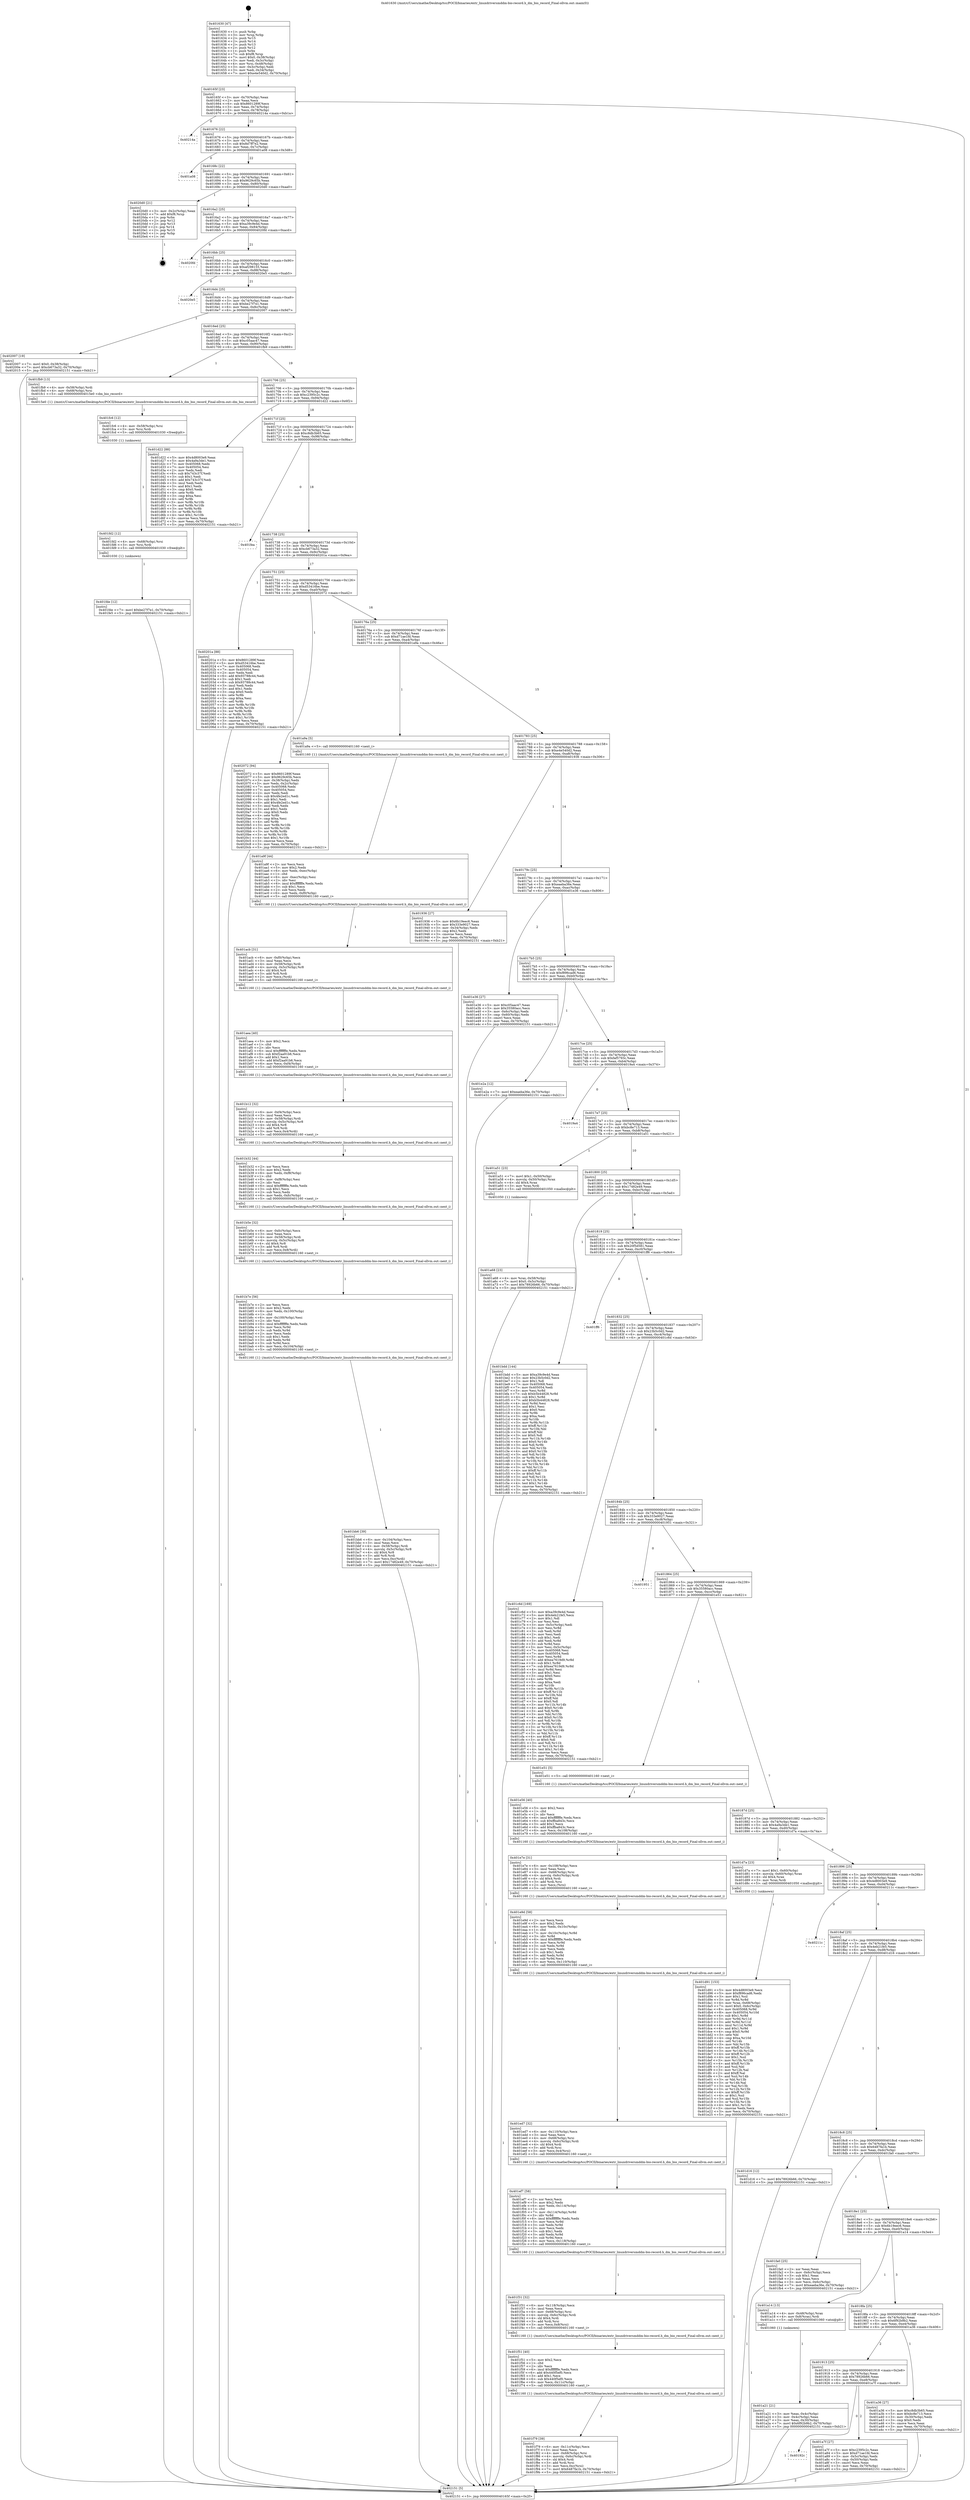 digraph "0x401630" {
  label = "0x401630 (/mnt/c/Users/mathe/Desktop/tcc/POCII/binaries/extr_linuxdriversmddm-bio-record.h_dm_bio_record_Final-ollvm.out::main(0))"
  labelloc = "t"
  node[shape=record]

  Entry [label="",width=0.3,height=0.3,shape=circle,fillcolor=black,style=filled]
  "0x40165f" [label="{
     0x40165f [23]\l
     | [instrs]\l
     &nbsp;&nbsp;0x40165f \<+3\>: mov -0x70(%rbp),%eax\l
     &nbsp;&nbsp;0x401662 \<+2\>: mov %eax,%ecx\l
     &nbsp;&nbsp;0x401664 \<+6\>: sub $0x8601289f,%ecx\l
     &nbsp;&nbsp;0x40166a \<+3\>: mov %eax,-0x74(%rbp)\l
     &nbsp;&nbsp;0x40166d \<+3\>: mov %ecx,-0x78(%rbp)\l
     &nbsp;&nbsp;0x401670 \<+6\>: je 000000000040214a \<main+0xb1a\>\l
  }"]
  "0x40214a" [label="{
     0x40214a\l
  }", style=dashed]
  "0x401676" [label="{
     0x401676 [22]\l
     | [instrs]\l
     &nbsp;&nbsp;0x401676 \<+5\>: jmp 000000000040167b \<main+0x4b\>\l
     &nbsp;&nbsp;0x40167b \<+3\>: mov -0x74(%rbp),%eax\l
     &nbsp;&nbsp;0x40167e \<+5\>: sub $0x8d7ff7e2,%eax\l
     &nbsp;&nbsp;0x401683 \<+3\>: mov %eax,-0x7c(%rbp)\l
     &nbsp;&nbsp;0x401686 \<+6\>: je 0000000000401a08 \<main+0x3d8\>\l
  }"]
  Exit [label="",width=0.3,height=0.3,shape=circle,fillcolor=black,style=filled,peripheries=2]
  "0x401a08" [label="{
     0x401a08\l
  }", style=dashed]
  "0x40168c" [label="{
     0x40168c [22]\l
     | [instrs]\l
     &nbsp;&nbsp;0x40168c \<+5\>: jmp 0000000000401691 \<main+0x61\>\l
     &nbsp;&nbsp;0x401691 \<+3\>: mov -0x74(%rbp),%eax\l
     &nbsp;&nbsp;0x401694 \<+5\>: sub $0x9629c65b,%eax\l
     &nbsp;&nbsp;0x401699 \<+3\>: mov %eax,-0x80(%rbp)\l
     &nbsp;&nbsp;0x40169c \<+6\>: je 00000000004020d0 \<main+0xaa0\>\l
  }"]
  "0x401fde" [label="{
     0x401fde [12]\l
     | [instrs]\l
     &nbsp;&nbsp;0x401fde \<+7\>: movl $0xbe27f7e1,-0x70(%rbp)\l
     &nbsp;&nbsp;0x401fe5 \<+5\>: jmp 0000000000402151 \<main+0xb21\>\l
  }"]
  "0x4020d0" [label="{
     0x4020d0 [21]\l
     | [instrs]\l
     &nbsp;&nbsp;0x4020d0 \<+3\>: mov -0x2c(%rbp),%eax\l
     &nbsp;&nbsp;0x4020d3 \<+7\>: add $0xf8,%rsp\l
     &nbsp;&nbsp;0x4020da \<+1\>: pop %rbx\l
     &nbsp;&nbsp;0x4020db \<+2\>: pop %r12\l
     &nbsp;&nbsp;0x4020dd \<+2\>: pop %r13\l
     &nbsp;&nbsp;0x4020df \<+2\>: pop %r14\l
     &nbsp;&nbsp;0x4020e1 \<+2\>: pop %r15\l
     &nbsp;&nbsp;0x4020e3 \<+1\>: pop %rbp\l
     &nbsp;&nbsp;0x4020e4 \<+1\>: ret\l
  }"]
  "0x4016a2" [label="{
     0x4016a2 [25]\l
     | [instrs]\l
     &nbsp;&nbsp;0x4016a2 \<+5\>: jmp 00000000004016a7 \<main+0x77\>\l
     &nbsp;&nbsp;0x4016a7 \<+3\>: mov -0x74(%rbp),%eax\l
     &nbsp;&nbsp;0x4016aa \<+5\>: sub $0xa39c9e4d,%eax\l
     &nbsp;&nbsp;0x4016af \<+6\>: mov %eax,-0x84(%rbp)\l
     &nbsp;&nbsp;0x4016b5 \<+6\>: je 00000000004020fd \<main+0xacd\>\l
  }"]
  "0x401fd2" [label="{
     0x401fd2 [12]\l
     | [instrs]\l
     &nbsp;&nbsp;0x401fd2 \<+4\>: mov -0x68(%rbp),%rsi\l
     &nbsp;&nbsp;0x401fd6 \<+3\>: mov %rsi,%rdi\l
     &nbsp;&nbsp;0x401fd9 \<+5\>: call 0000000000401030 \<free@plt\>\l
     | [calls]\l
     &nbsp;&nbsp;0x401030 \{1\} (unknown)\l
  }"]
  "0x4020fd" [label="{
     0x4020fd\l
  }", style=dashed]
  "0x4016bb" [label="{
     0x4016bb [25]\l
     | [instrs]\l
     &nbsp;&nbsp;0x4016bb \<+5\>: jmp 00000000004016c0 \<main+0x90\>\l
     &nbsp;&nbsp;0x4016c0 \<+3\>: mov -0x74(%rbp),%eax\l
     &nbsp;&nbsp;0x4016c3 \<+5\>: sub $0xaf298155,%eax\l
     &nbsp;&nbsp;0x4016c8 \<+6\>: mov %eax,-0x88(%rbp)\l
     &nbsp;&nbsp;0x4016ce \<+6\>: je 00000000004020e5 \<main+0xab5\>\l
  }"]
  "0x401fc6" [label="{
     0x401fc6 [12]\l
     | [instrs]\l
     &nbsp;&nbsp;0x401fc6 \<+4\>: mov -0x58(%rbp),%rsi\l
     &nbsp;&nbsp;0x401fca \<+3\>: mov %rsi,%rdi\l
     &nbsp;&nbsp;0x401fcd \<+5\>: call 0000000000401030 \<free@plt\>\l
     | [calls]\l
     &nbsp;&nbsp;0x401030 \{1\} (unknown)\l
  }"]
  "0x4020e5" [label="{
     0x4020e5\l
  }", style=dashed]
  "0x4016d4" [label="{
     0x4016d4 [25]\l
     | [instrs]\l
     &nbsp;&nbsp;0x4016d4 \<+5\>: jmp 00000000004016d9 \<main+0xa9\>\l
     &nbsp;&nbsp;0x4016d9 \<+3\>: mov -0x74(%rbp),%eax\l
     &nbsp;&nbsp;0x4016dc \<+5\>: sub $0xbe27f7e1,%eax\l
     &nbsp;&nbsp;0x4016e1 \<+6\>: mov %eax,-0x8c(%rbp)\l
     &nbsp;&nbsp;0x4016e7 \<+6\>: je 0000000000402007 \<main+0x9d7\>\l
  }"]
  "0x401f79" [label="{
     0x401f79 [39]\l
     | [instrs]\l
     &nbsp;&nbsp;0x401f79 \<+6\>: mov -0x11c(%rbp),%ecx\l
     &nbsp;&nbsp;0x401f7f \<+3\>: imul %eax,%ecx\l
     &nbsp;&nbsp;0x401f82 \<+4\>: mov -0x68(%rbp),%rsi\l
     &nbsp;&nbsp;0x401f86 \<+4\>: movslq -0x6c(%rbp),%rdi\l
     &nbsp;&nbsp;0x401f8a \<+4\>: shl $0x4,%rdi\l
     &nbsp;&nbsp;0x401f8e \<+3\>: add %rdi,%rsi\l
     &nbsp;&nbsp;0x401f91 \<+3\>: mov %ecx,0xc(%rsi)\l
     &nbsp;&nbsp;0x401f94 \<+7\>: movl $0x6487fa1b,-0x70(%rbp)\l
     &nbsp;&nbsp;0x401f9b \<+5\>: jmp 0000000000402151 \<main+0xb21\>\l
  }"]
  "0x402007" [label="{
     0x402007 [19]\l
     | [instrs]\l
     &nbsp;&nbsp;0x402007 \<+7\>: movl $0x0,-0x38(%rbp)\l
     &nbsp;&nbsp;0x40200e \<+7\>: movl $0xcb673a32,-0x70(%rbp)\l
     &nbsp;&nbsp;0x402015 \<+5\>: jmp 0000000000402151 \<main+0xb21\>\l
  }"]
  "0x4016ed" [label="{
     0x4016ed [25]\l
     | [instrs]\l
     &nbsp;&nbsp;0x4016ed \<+5\>: jmp 00000000004016f2 \<main+0xc2\>\l
     &nbsp;&nbsp;0x4016f2 \<+3\>: mov -0x74(%rbp),%eax\l
     &nbsp;&nbsp;0x4016f5 \<+5\>: sub $0xc05aac47,%eax\l
     &nbsp;&nbsp;0x4016fa \<+6\>: mov %eax,-0x90(%rbp)\l
     &nbsp;&nbsp;0x401700 \<+6\>: je 0000000000401fb9 \<main+0x989\>\l
  }"]
  "0x401f51" [label="{
     0x401f51 [40]\l
     | [instrs]\l
     &nbsp;&nbsp;0x401f51 \<+5\>: mov $0x2,%ecx\l
     &nbsp;&nbsp;0x401f56 \<+1\>: cltd\l
     &nbsp;&nbsp;0x401f57 \<+2\>: idiv %ecx\l
     &nbsp;&nbsp;0x401f59 \<+6\>: imul $0xfffffffe,%edx,%ecx\l
     &nbsp;&nbsp;0x401f5f \<+6\>: add $0x440f5ef0,%ecx\l
     &nbsp;&nbsp;0x401f65 \<+3\>: add $0x1,%ecx\l
     &nbsp;&nbsp;0x401f68 \<+6\>: sub $0x440f5ef0,%ecx\l
     &nbsp;&nbsp;0x401f6e \<+6\>: mov %ecx,-0x11c(%rbp)\l
     &nbsp;&nbsp;0x401f74 \<+5\>: call 0000000000401160 \<next_i\>\l
     | [calls]\l
     &nbsp;&nbsp;0x401160 \{1\} (/mnt/c/Users/mathe/Desktop/tcc/POCII/binaries/extr_linuxdriversmddm-bio-record.h_dm_bio_record_Final-ollvm.out::next_i)\l
  }"]
  "0x401fb9" [label="{
     0x401fb9 [13]\l
     | [instrs]\l
     &nbsp;&nbsp;0x401fb9 \<+4\>: mov -0x58(%rbp),%rdi\l
     &nbsp;&nbsp;0x401fbd \<+4\>: mov -0x68(%rbp),%rsi\l
     &nbsp;&nbsp;0x401fc1 \<+5\>: call 00000000004015e0 \<dm_bio_record\>\l
     | [calls]\l
     &nbsp;&nbsp;0x4015e0 \{1\} (/mnt/c/Users/mathe/Desktop/tcc/POCII/binaries/extr_linuxdriversmddm-bio-record.h_dm_bio_record_Final-ollvm.out::dm_bio_record)\l
  }"]
  "0x401706" [label="{
     0x401706 [25]\l
     | [instrs]\l
     &nbsp;&nbsp;0x401706 \<+5\>: jmp 000000000040170b \<main+0xdb\>\l
     &nbsp;&nbsp;0x40170b \<+3\>: mov -0x74(%rbp),%eax\l
     &nbsp;&nbsp;0x40170e \<+5\>: sub $0xc2395c2c,%eax\l
     &nbsp;&nbsp;0x401713 \<+6\>: mov %eax,-0x94(%rbp)\l
     &nbsp;&nbsp;0x401719 \<+6\>: je 0000000000401d22 \<main+0x6f2\>\l
  }"]
  "0x401f31" [label="{
     0x401f31 [32]\l
     | [instrs]\l
     &nbsp;&nbsp;0x401f31 \<+6\>: mov -0x118(%rbp),%ecx\l
     &nbsp;&nbsp;0x401f37 \<+3\>: imul %eax,%ecx\l
     &nbsp;&nbsp;0x401f3a \<+4\>: mov -0x68(%rbp),%rsi\l
     &nbsp;&nbsp;0x401f3e \<+4\>: movslq -0x6c(%rbp),%rdi\l
     &nbsp;&nbsp;0x401f42 \<+4\>: shl $0x4,%rdi\l
     &nbsp;&nbsp;0x401f46 \<+3\>: add %rdi,%rsi\l
     &nbsp;&nbsp;0x401f49 \<+3\>: mov %ecx,0x8(%rsi)\l
     &nbsp;&nbsp;0x401f4c \<+5\>: call 0000000000401160 \<next_i\>\l
     | [calls]\l
     &nbsp;&nbsp;0x401160 \{1\} (/mnt/c/Users/mathe/Desktop/tcc/POCII/binaries/extr_linuxdriversmddm-bio-record.h_dm_bio_record_Final-ollvm.out::next_i)\l
  }"]
  "0x401d22" [label="{
     0x401d22 [88]\l
     | [instrs]\l
     &nbsp;&nbsp;0x401d22 \<+5\>: mov $0x4d8003e9,%eax\l
     &nbsp;&nbsp;0x401d27 \<+5\>: mov $0x4a9a3de1,%ecx\l
     &nbsp;&nbsp;0x401d2c \<+7\>: mov 0x405068,%edx\l
     &nbsp;&nbsp;0x401d33 \<+7\>: mov 0x405054,%esi\l
     &nbsp;&nbsp;0x401d3a \<+2\>: mov %edx,%edi\l
     &nbsp;&nbsp;0x401d3c \<+6\>: sub $0x743c37f,%edi\l
     &nbsp;&nbsp;0x401d42 \<+3\>: sub $0x1,%edi\l
     &nbsp;&nbsp;0x401d45 \<+6\>: add $0x743c37f,%edi\l
     &nbsp;&nbsp;0x401d4b \<+3\>: imul %edi,%edx\l
     &nbsp;&nbsp;0x401d4e \<+3\>: and $0x1,%edx\l
     &nbsp;&nbsp;0x401d51 \<+3\>: cmp $0x0,%edx\l
     &nbsp;&nbsp;0x401d54 \<+4\>: sete %r8b\l
     &nbsp;&nbsp;0x401d58 \<+3\>: cmp $0xa,%esi\l
     &nbsp;&nbsp;0x401d5b \<+4\>: setl %r9b\l
     &nbsp;&nbsp;0x401d5f \<+3\>: mov %r8b,%r10b\l
     &nbsp;&nbsp;0x401d62 \<+3\>: and %r9b,%r10b\l
     &nbsp;&nbsp;0x401d65 \<+3\>: xor %r9b,%r8b\l
     &nbsp;&nbsp;0x401d68 \<+3\>: or %r8b,%r10b\l
     &nbsp;&nbsp;0x401d6b \<+4\>: test $0x1,%r10b\l
     &nbsp;&nbsp;0x401d6f \<+3\>: cmovne %ecx,%eax\l
     &nbsp;&nbsp;0x401d72 \<+3\>: mov %eax,-0x70(%rbp)\l
     &nbsp;&nbsp;0x401d75 \<+5\>: jmp 0000000000402151 \<main+0xb21\>\l
  }"]
  "0x40171f" [label="{
     0x40171f [25]\l
     | [instrs]\l
     &nbsp;&nbsp;0x40171f \<+5\>: jmp 0000000000401724 \<main+0xf4\>\l
     &nbsp;&nbsp;0x401724 \<+3\>: mov -0x74(%rbp),%eax\l
     &nbsp;&nbsp;0x401727 \<+5\>: sub $0xc8db3b65,%eax\l
     &nbsp;&nbsp;0x40172c \<+6\>: mov %eax,-0x98(%rbp)\l
     &nbsp;&nbsp;0x401732 \<+6\>: je 0000000000401fea \<main+0x9ba\>\l
  }"]
  "0x401ef7" [label="{
     0x401ef7 [58]\l
     | [instrs]\l
     &nbsp;&nbsp;0x401ef7 \<+2\>: xor %ecx,%ecx\l
     &nbsp;&nbsp;0x401ef9 \<+5\>: mov $0x2,%edx\l
     &nbsp;&nbsp;0x401efe \<+6\>: mov %edx,-0x114(%rbp)\l
     &nbsp;&nbsp;0x401f04 \<+1\>: cltd\l
     &nbsp;&nbsp;0x401f05 \<+7\>: mov -0x114(%rbp),%r8d\l
     &nbsp;&nbsp;0x401f0c \<+3\>: idiv %r8d\l
     &nbsp;&nbsp;0x401f0f \<+6\>: imul $0xfffffffe,%edx,%edx\l
     &nbsp;&nbsp;0x401f15 \<+3\>: mov %ecx,%r9d\l
     &nbsp;&nbsp;0x401f18 \<+3\>: sub %edx,%r9d\l
     &nbsp;&nbsp;0x401f1b \<+2\>: mov %ecx,%edx\l
     &nbsp;&nbsp;0x401f1d \<+3\>: sub $0x1,%edx\l
     &nbsp;&nbsp;0x401f20 \<+3\>: add %edx,%r9d\l
     &nbsp;&nbsp;0x401f23 \<+3\>: sub %r9d,%ecx\l
     &nbsp;&nbsp;0x401f26 \<+6\>: mov %ecx,-0x118(%rbp)\l
     &nbsp;&nbsp;0x401f2c \<+5\>: call 0000000000401160 \<next_i\>\l
     | [calls]\l
     &nbsp;&nbsp;0x401160 \{1\} (/mnt/c/Users/mathe/Desktop/tcc/POCII/binaries/extr_linuxdriversmddm-bio-record.h_dm_bio_record_Final-ollvm.out::next_i)\l
  }"]
  "0x401fea" [label="{
     0x401fea\l
  }", style=dashed]
  "0x401738" [label="{
     0x401738 [25]\l
     | [instrs]\l
     &nbsp;&nbsp;0x401738 \<+5\>: jmp 000000000040173d \<main+0x10d\>\l
     &nbsp;&nbsp;0x40173d \<+3\>: mov -0x74(%rbp),%eax\l
     &nbsp;&nbsp;0x401740 \<+5\>: sub $0xcb673a32,%eax\l
     &nbsp;&nbsp;0x401745 \<+6\>: mov %eax,-0x9c(%rbp)\l
     &nbsp;&nbsp;0x40174b \<+6\>: je 000000000040201a \<main+0x9ea\>\l
  }"]
  "0x401ed7" [label="{
     0x401ed7 [32]\l
     | [instrs]\l
     &nbsp;&nbsp;0x401ed7 \<+6\>: mov -0x110(%rbp),%ecx\l
     &nbsp;&nbsp;0x401edd \<+3\>: imul %eax,%ecx\l
     &nbsp;&nbsp;0x401ee0 \<+4\>: mov -0x68(%rbp),%rsi\l
     &nbsp;&nbsp;0x401ee4 \<+4\>: movslq -0x6c(%rbp),%rdi\l
     &nbsp;&nbsp;0x401ee8 \<+4\>: shl $0x4,%rdi\l
     &nbsp;&nbsp;0x401eec \<+3\>: add %rdi,%rsi\l
     &nbsp;&nbsp;0x401eef \<+3\>: mov %ecx,0x4(%rsi)\l
     &nbsp;&nbsp;0x401ef2 \<+5\>: call 0000000000401160 \<next_i\>\l
     | [calls]\l
     &nbsp;&nbsp;0x401160 \{1\} (/mnt/c/Users/mathe/Desktop/tcc/POCII/binaries/extr_linuxdriversmddm-bio-record.h_dm_bio_record_Final-ollvm.out::next_i)\l
  }"]
  "0x40201a" [label="{
     0x40201a [88]\l
     | [instrs]\l
     &nbsp;&nbsp;0x40201a \<+5\>: mov $0x8601289f,%eax\l
     &nbsp;&nbsp;0x40201f \<+5\>: mov $0xd53416be,%ecx\l
     &nbsp;&nbsp;0x402024 \<+7\>: mov 0x405068,%edx\l
     &nbsp;&nbsp;0x40202b \<+7\>: mov 0x405054,%esi\l
     &nbsp;&nbsp;0x402032 \<+2\>: mov %edx,%edi\l
     &nbsp;&nbsp;0x402034 \<+6\>: add $0x93788c44,%edi\l
     &nbsp;&nbsp;0x40203a \<+3\>: sub $0x1,%edi\l
     &nbsp;&nbsp;0x40203d \<+6\>: sub $0x93788c44,%edi\l
     &nbsp;&nbsp;0x402043 \<+3\>: imul %edi,%edx\l
     &nbsp;&nbsp;0x402046 \<+3\>: and $0x1,%edx\l
     &nbsp;&nbsp;0x402049 \<+3\>: cmp $0x0,%edx\l
     &nbsp;&nbsp;0x40204c \<+4\>: sete %r8b\l
     &nbsp;&nbsp;0x402050 \<+3\>: cmp $0xa,%esi\l
     &nbsp;&nbsp;0x402053 \<+4\>: setl %r9b\l
     &nbsp;&nbsp;0x402057 \<+3\>: mov %r8b,%r10b\l
     &nbsp;&nbsp;0x40205a \<+3\>: and %r9b,%r10b\l
     &nbsp;&nbsp;0x40205d \<+3\>: xor %r9b,%r8b\l
     &nbsp;&nbsp;0x402060 \<+3\>: or %r8b,%r10b\l
     &nbsp;&nbsp;0x402063 \<+4\>: test $0x1,%r10b\l
     &nbsp;&nbsp;0x402067 \<+3\>: cmovne %ecx,%eax\l
     &nbsp;&nbsp;0x40206a \<+3\>: mov %eax,-0x70(%rbp)\l
     &nbsp;&nbsp;0x40206d \<+5\>: jmp 0000000000402151 \<main+0xb21\>\l
  }"]
  "0x401751" [label="{
     0x401751 [25]\l
     | [instrs]\l
     &nbsp;&nbsp;0x401751 \<+5\>: jmp 0000000000401756 \<main+0x126\>\l
     &nbsp;&nbsp;0x401756 \<+3\>: mov -0x74(%rbp),%eax\l
     &nbsp;&nbsp;0x401759 \<+5\>: sub $0xd53416be,%eax\l
     &nbsp;&nbsp;0x40175e \<+6\>: mov %eax,-0xa0(%rbp)\l
     &nbsp;&nbsp;0x401764 \<+6\>: je 0000000000402072 \<main+0xa42\>\l
  }"]
  "0x401e9d" [label="{
     0x401e9d [58]\l
     | [instrs]\l
     &nbsp;&nbsp;0x401e9d \<+2\>: xor %ecx,%ecx\l
     &nbsp;&nbsp;0x401e9f \<+5\>: mov $0x2,%edx\l
     &nbsp;&nbsp;0x401ea4 \<+6\>: mov %edx,-0x10c(%rbp)\l
     &nbsp;&nbsp;0x401eaa \<+1\>: cltd\l
     &nbsp;&nbsp;0x401eab \<+7\>: mov -0x10c(%rbp),%r8d\l
     &nbsp;&nbsp;0x401eb2 \<+3\>: idiv %r8d\l
     &nbsp;&nbsp;0x401eb5 \<+6\>: imul $0xfffffffe,%edx,%edx\l
     &nbsp;&nbsp;0x401ebb \<+3\>: mov %ecx,%r9d\l
     &nbsp;&nbsp;0x401ebe \<+3\>: sub %edx,%r9d\l
     &nbsp;&nbsp;0x401ec1 \<+2\>: mov %ecx,%edx\l
     &nbsp;&nbsp;0x401ec3 \<+3\>: sub $0x1,%edx\l
     &nbsp;&nbsp;0x401ec6 \<+3\>: add %edx,%r9d\l
     &nbsp;&nbsp;0x401ec9 \<+3\>: sub %r9d,%ecx\l
     &nbsp;&nbsp;0x401ecc \<+6\>: mov %ecx,-0x110(%rbp)\l
     &nbsp;&nbsp;0x401ed2 \<+5\>: call 0000000000401160 \<next_i\>\l
     | [calls]\l
     &nbsp;&nbsp;0x401160 \{1\} (/mnt/c/Users/mathe/Desktop/tcc/POCII/binaries/extr_linuxdriversmddm-bio-record.h_dm_bio_record_Final-ollvm.out::next_i)\l
  }"]
  "0x402072" [label="{
     0x402072 [94]\l
     | [instrs]\l
     &nbsp;&nbsp;0x402072 \<+5\>: mov $0x8601289f,%eax\l
     &nbsp;&nbsp;0x402077 \<+5\>: mov $0x9629c65b,%ecx\l
     &nbsp;&nbsp;0x40207c \<+3\>: mov -0x38(%rbp),%edx\l
     &nbsp;&nbsp;0x40207f \<+3\>: mov %edx,-0x2c(%rbp)\l
     &nbsp;&nbsp;0x402082 \<+7\>: mov 0x405068,%edx\l
     &nbsp;&nbsp;0x402089 \<+7\>: mov 0x405054,%esi\l
     &nbsp;&nbsp;0x402090 \<+2\>: mov %edx,%edi\l
     &nbsp;&nbsp;0x402092 \<+6\>: sub $0x4fe2ed1c,%edi\l
     &nbsp;&nbsp;0x402098 \<+3\>: sub $0x1,%edi\l
     &nbsp;&nbsp;0x40209b \<+6\>: add $0x4fe2ed1c,%edi\l
     &nbsp;&nbsp;0x4020a1 \<+3\>: imul %edi,%edx\l
     &nbsp;&nbsp;0x4020a4 \<+3\>: and $0x1,%edx\l
     &nbsp;&nbsp;0x4020a7 \<+3\>: cmp $0x0,%edx\l
     &nbsp;&nbsp;0x4020aa \<+4\>: sete %r8b\l
     &nbsp;&nbsp;0x4020ae \<+3\>: cmp $0xa,%esi\l
     &nbsp;&nbsp;0x4020b1 \<+4\>: setl %r9b\l
     &nbsp;&nbsp;0x4020b5 \<+3\>: mov %r8b,%r10b\l
     &nbsp;&nbsp;0x4020b8 \<+3\>: and %r9b,%r10b\l
     &nbsp;&nbsp;0x4020bb \<+3\>: xor %r9b,%r8b\l
     &nbsp;&nbsp;0x4020be \<+3\>: or %r8b,%r10b\l
     &nbsp;&nbsp;0x4020c1 \<+4\>: test $0x1,%r10b\l
     &nbsp;&nbsp;0x4020c5 \<+3\>: cmovne %ecx,%eax\l
     &nbsp;&nbsp;0x4020c8 \<+3\>: mov %eax,-0x70(%rbp)\l
     &nbsp;&nbsp;0x4020cb \<+5\>: jmp 0000000000402151 \<main+0xb21\>\l
  }"]
  "0x40176a" [label="{
     0x40176a [25]\l
     | [instrs]\l
     &nbsp;&nbsp;0x40176a \<+5\>: jmp 000000000040176f \<main+0x13f\>\l
     &nbsp;&nbsp;0x40176f \<+3\>: mov -0x74(%rbp),%eax\l
     &nbsp;&nbsp;0x401772 \<+5\>: sub $0xd71ae1fd,%eax\l
     &nbsp;&nbsp;0x401777 \<+6\>: mov %eax,-0xa4(%rbp)\l
     &nbsp;&nbsp;0x40177d \<+6\>: je 0000000000401a9a \<main+0x46a\>\l
  }"]
  "0x401e7e" [label="{
     0x401e7e [31]\l
     | [instrs]\l
     &nbsp;&nbsp;0x401e7e \<+6\>: mov -0x108(%rbp),%ecx\l
     &nbsp;&nbsp;0x401e84 \<+3\>: imul %eax,%ecx\l
     &nbsp;&nbsp;0x401e87 \<+4\>: mov -0x68(%rbp),%rsi\l
     &nbsp;&nbsp;0x401e8b \<+4\>: movslq -0x6c(%rbp),%rdi\l
     &nbsp;&nbsp;0x401e8f \<+4\>: shl $0x4,%rdi\l
     &nbsp;&nbsp;0x401e93 \<+3\>: add %rdi,%rsi\l
     &nbsp;&nbsp;0x401e96 \<+2\>: mov %ecx,(%rsi)\l
     &nbsp;&nbsp;0x401e98 \<+5\>: call 0000000000401160 \<next_i\>\l
     | [calls]\l
     &nbsp;&nbsp;0x401160 \{1\} (/mnt/c/Users/mathe/Desktop/tcc/POCII/binaries/extr_linuxdriversmddm-bio-record.h_dm_bio_record_Final-ollvm.out::next_i)\l
  }"]
  "0x401a9a" [label="{
     0x401a9a [5]\l
     | [instrs]\l
     &nbsp;&nbsp;0x401a9a \<+5\>: call 0000000000401160 \<next_i\>\l
     | [calls]\l
     &nbsp;&nbsp;0x401160 \{1\} (/mnt/c/Users/mathe/Desktop/tcc/POCII/binaries/extr_linuxdriversmddm-bio-record.h_dm_bio_record_Final-ollvm.out::next_i)\l
  }"]
  "0x401783" [label="{
     0x401783 [25]\l
     | [instrs]\l
     &nbsp;&nbsp;0x401783 \<+5\>: jmp 0000000000401788 \<main+0x158\>\l
     &nbsp;&nbsp;0x401788 \<+3\>: mov -0x74(%rbp),%eax\l
     &nbsp;&nbsp;0x40178b \<+5\>: sub $0xe4e540d2,%eax\l
     &nbsp;&nbsp;0x401790 \<+6\>: mov %eax,-0xa8(%rbp)\l
     &nbsp;&nbsp;0x401796 \<+6\>: je 0000000000401936 \<main+0x306\>\l
  }"]
  "0x401e56" [label="{
     0x401e56 [40]\l
     | [instrs]\l
     &nbsp;&nbsp;0x401e56 \<+5\>: mov $0x2,%ecx\l
     &nbsp;&nbsp;0x401e5b \<+1\>: cltd\l
     &nbsp;&nbsp;0x401e5c \<+2\>: idiv %ecx\l
     &nbsp;&nbsp;0x401e5e \<+6\>: imul $0xfffffffe,%edx,%ecx\l
     &nbsp;&nbsp;0x401e64 \<+6\>: sub $0xffba843c,%ecx\l
     &nbsp;&nbsp;0x401e6a \<+3\>: add $0x1,%ecx\l
     &nbsp;&nbsp;0x401e6d \<+6\>: add $0xffba843c,%ecx\l
     &nbsp;&nbsp;0x401e73 \<+6\>: mov %ecx,-0x108(%rbp)\l
     &nbsp;&nbsp;0x401e79 \<+5\>: call 0000000000401160 \<next_i\>\l
     | [calls]\l
     &nbsp;&nbsp;0x401160 \{1\} (/mnt/c/Users/mathe/Desktop/tcc/POCII/binaries/extr_linuxdriversmddm-bio-record.h_dm_bio_record_Final-ollvm.out::next_i)\l
  }"]
  "0x401936" [label="{
     0x401936 [27]\l
     | [instrs]\l
     &nbsp;&nbsp;0x401936 \<+5\>: mov $0x6b19eec6,%eax\l
     &nbsp;&nbsp;0x40193b \<+5\>: mov $0x333e9027,%ecx\l
     &nbsp;&nbsp;0x401940 \<+3\>: mov -0x34(%rbp),%edx\l
     &nbsp;&nbsp;0x401943 \<+3\>: cmp $0x2,%edx\l
     &nbsp;&nbsp;0x401946 \<+3\>: cmovne %ecx,%eax\l
     &nbsp;&nbsp;0x401949 \<+3\>: mov %eax,-0x70(%rbp)\l
     &nbsp;&nbsp;0x40194c \<+5\>: jmp 0000000000402151 \<main+0xb21\>\l
  }"]
  "0x40179c" [label="{
     0x40179c [25]\l
     | [instrs]\l
     &nbsp;&nbsp;0x40179c \<+5\>: jmp 00000000004017a1 \<main+0x171\>\l
     &nbsp;&nbsp;0x4017a1 \<+3\>: mov -0x74(%rbp),%eax\l
     &nbsp;&nbsp;0x4017a4 \<+5\>: sub $0xeaeba36e,%eax\l
     &nbsp;&nbsp;0x4017a9 \<+6\>: mov %eax,-0xac(%rbp)\l
     &nbsp;&nbsp;0x4017af \<+6\>: je 0000000000401e36 \<main+0x806\>\l
  }"]
  "0x402151" [label="{
     0x402151 [5]\l
     | [instrs]\l
     &nbsp;&nbsp;0x402151 \<+5\>: jmp 000000000040165f \<main+0x2f\>\l
  }"]
  "0x401630" [label="{
     0x401630 [47]\l
     | [instrs]\l
     &nbsp;&nbsp;0x401630 \<+1\>: push %rbp\l
     &nbsp;&nbsp;0x401631 \<+3\>: mov %rsp,%rbp\l
     &nbsp;&nbsp;0x401634 \<+2\>: push %r15\l
     &nbsp;&nbsp;0x401636 \<+2\>: push %r14\l
     &nbsp;&nbsp;0x401638 \<+2\>: push %r13\l
     &nbsp;&nbsp;0x40163a \<+2\>: push %r12\l
     &nbsp;&nbsp;0x40163c \<+1\>: push %rbx\l
     &nbsp;&nbsp;0x40163d \<+7\>: sub $0xf8,%rsp\l
     &nbsp;&nbsp;0x401644 \<+7\>: movl $0x0,-0x38(%rbp)\l
     &nbsp;&nbsp;0x40164b \<+3\>: mov %edi,-0x3c(%rbp)\l
     &nbsp;&nbsp;0x40164e \<+4\>: mov %rsi,-0x48(%rbp)\l
     &nbsp;&nbsp;0x401652 \<+3\>: mov -0x3c(%rbp),%edi\l
     &nbsp;&nbsp;0x401655 \<+3\>: mov %edi,-0x34(%rbp)\l
     &nbsp;&nbsp;0x401658 \<+7\>: movl $0xe4e540d2,-0x70(%rbp)\l
  }"]
  "0x401d91" [label="{
     0x401d91 [153]\l
     | [instrs]\l
     &nbsp;&nbsp;0x401d91 \<+5\>: mov $0x4d8003e9,%ecx\l
     &nbsp;&nbsp;0x401d96 \<+5\>: mov $0xf896cad6,%edx\l
     &nbsp;&nbsp;0x401d9b \<+3\>: mov $0x1,%sil\l
     &nbsp;&nbsp;0x401d9e \<+3\>: xor %r8d,%r8d\l
     &nbsp;&nbsp;0x401da1 \<+4\>: mov %rax,-0x68(%rbp)\l
     &nbsp;&nbsp;0x401da5 \<+7\>: movl $0x0,-0x6c(%rbp)\l
     &nbsp;&nbsp;0x401dac \<+8\>: mov 0x405068,%r9d\l
     &nbsp;&nbsp;0x401db4 \<+8\>: mov 0x405054,%r10d\l
     &nbsp;&nbsp;0x401dbc \<+4\>: sub $0x1,%r8d\l
     &nbsp;&nbsp;0x401dc0 \<+3\>: mov %r9d,%r11d\l
     &nbsp;&nbsp;0x401dc3 \<+3\>: add %r8d,%r11d\l
     &nbsp;&nbsp;0x401dc6 \<+4\>: imul %r11d,%r9d\l
     &nbsp;&nbsp;0x401dca \<+4\>: and $0x1,%r9d\l
     &nbsp;&nbsp;0x401dce \<+4\>: cmp $0x0,%r9d\l
     &nbsp;&nbsp;0x401dd2 \<+3\>: sete %bl\l
     &nbsp;&nbsp;0x401dd5 \<+4\>: cmp $0xa,%r10d\l
     &nbsp;&nbsp;0x401dd9 \<+4\>: setl %r14b\l
     &nbsp;&nbsp;0x401ddd \<+3\>: mov %bl,%r15b\l
     &nbsp;&nbsp;0x401de0 \<+4\>: xor $0xff,%r15b\l
     &nbsp;&nbsp;0x401de4 \<+3\>: mov %r14b,%r12b\l
     &nbsp;&nbsp;0x401de7 \<+4\>: xor $0xff,%r12b\l
     &nbsp;&nbsp;0x401deb \<+4\>: xor $0x1,%sil\l
     &nbsp;&nbsp;0x401def \<+3\>: mov %r15b,%r13b\l
     &nbsp;&nbsp;0x401df2 \<+4\>: and $0xff,%r13b\l
     &nbsp;&nbsp;0x401df6 \<+3\>: and %sil,%bl\l
     &nbsp;&nbsp;0x401df9 \<+3\>: mov %r12b,%al\l
     &nbsp;&nbsp;0x401dfc \<+2\>: and $0xff,%al\l
     &nbsp;&nbsp;0x401dfe \<+3\>: and %sil,%r14b\l
     &nbsp;&nbsp;0x401e01 \<+3\>: or %bl,%r13b\l
     &nbsp;&nbsp;0x401e04 \<+3\>: or %r14b,%al\l
     &nbsp;&nbsp;0x401e07 \<+3\>: xor %al,%r13b\l
     &nbsp;&nbsp;0x401e0a \<+3\>: or %r12b,%r15b\l
     &nbsp;&nbsp;0x401e0d \<+4\>: xor $0xff,%r15b\l
     &nbsp;&nbsp;0x401e11 \<+4\>: or $0x1,%sil\l
     &nbsp;&nbsp;0x401e15 \<+3\>: and %sil,%r15b\l
     &nbsp;&nbsp;0x401e18 \<+3\>: or %r15b,%r13b\l
     &nbsp;&nbsp;0x401e1b \<+4\>: test $0x1,%r13b\l
     &nbsp;&nbsp;0x401e1f \<+3\>: cmovne %edx,%ecx\l
     &nbsp;&nbsp;0x401e22 \<+3\>: mov %ecx,-0x70(%rbp)\l
     &nbsp;&nbsp;0x401e25 \<+5\>: jmp 0000000000402151 \<main+0xb21\>\l
  }"]
  "0x401e36" [label="{
     0x401e36 [27]\l
     | [instrs]\l
     &nbsp;&nbsp;0x401e36 \<+5\>: mov $0xc05aac47,%eax\l
     &nbsp;&nbsp;0x401e3b \<+5\>: mov $0x35580acc,%ecx\l
     &nbsp;&nbsp;0x401e40 \<+3\>: mov -0x6c(%rbp),%edx\l
     &nbsp;&nbsp;0x401e43 \<+3\>: cmp -0x60(%rbp),%edx\l
     &nbsp;&nbsp;0x401e46 \<+3\>: cmovl %ecx,%eax\l
     &nbsp;&nbsp;0x401e49 \<+3\>: mov %eax,-0x70(%rbp)\l
     &nbsp;&nbsp;0x401e4c \<+5\>: jmp 0000000000402151 \<main+0xb21\>\l
  }"]
  "0x4017b5" [label="{
     0x4017b5 [25]\l
     | [instrs]\l
     &nbsp;&nbsp;0x4017b5 \<+5\>: jmp 00000000004017ba \<main+0x18a\>\l
     &nbsp;&nbsp;0x4017ba \<+3\>: mov -0x74(%rbp),%eax\l
     &nbsp;&nbsp;0x4017bd \<+5\>: sub $0xf896cad6,%eax\l
     &nbsp;&nbsp;0x4017c2 \<+6\>: mov %eax,-0xb0(%rbp)\l
     &nbsp;&nbsp;0x4017c8 \<+6\>: je 0000000000401e2a \<main+0x7fa\>\l
  }"]
  "0x401bb6" [label="{
     0x401bb6 [39]\l
     | [instrs]\l
     &nbsp;&nbsp;0x401bb6 \<+6\>: mov -0x104(%rbp),%ecx\l
     &nbsp;&nbsp;0x401bbc \<+3\>: imul %eax,%ecx\l
     &nbsp;&nbsp;0x401bbf \<+4\>: mov -0x58(%rbp),%rdi\l
     &nbsp;&nbsp;0x401bc3 \<+4\>: movslq -0x5c(%rbp),%r8\l
     &nbsp;&nbsp;0x401bc7 \<+4\>: shl $0x4,%r8\l
     &nbsp;&nbsp;0x401bcb \<+3\>: add %r8,%rdi\l
     &nbsp;&nbsp;0x401bce \<+3\>: mov %ecx,0xc(%rdi)\l
     &nbsp;&nbsp;0x401bd1 \<+7\>: movl $0x17482e49,-0x70(%rbp)\l
     &nbsp;&nbsp;0x401bd8 \<+5\>: jmp 0000000000402151 \<main+0xb21\>\l
  }"]
  "0x401e2a" [label="{
     0x401e2a [12]\l
     | [instrs]\l
     &nbsp;&nbsp;0x401e2a \<+7\>: movl $0xeaeba36e,-0x70(%rbp)\l
     &nbsp;&nbsp;0x401e31 \<+5\>: jmp 0000000000402151 \<main+0xb21\>\l
  }"]
  "0x4017ce" [label="{
     0x4017ce [25]\l
     | [instrs]\l
     &nbsp;&nbsp;0x4017ce \<+5\>: jmp 00000000004017d3 \<main+0x1a3\>\l
     &nbsp;&nbsp;0x4017d3 \<+3\>: mov -0x74(%rbp),%eax\l
     &nbsp;&nbsp;0x4017d6 \<+5\>: sub $0xfaf5793c,%eax\l
     &nbsp;&nbsp;0x4017db \<+6\>: mov %eax,-0xb4(%rbp)\l
     &nbsp;&nbsp;0x4017e1 \<+6\>: je 00000000004019a4 \<main+0x374\>\l
  }"]
  "0x401b7e" [label="{
     0x401b7e [56]\l
     | [instrs]\l
     &nbsp;&nbsp;0x401b7e \<+2\>: xor %ecx,%ecx\l
     &nbsp;&nbsp;0x401b80 \<+5\>: mov $0x2,%edx\l
     &nbsp;&nbsp;0x401b85 \<+6\>: mov %edx,-0x100(%rbp)\l
     &nbsp;&nbsp;0x401b8b \<+1\>: cltd\l
     &nbsp;&nbsp;0x401b8c \<+6\>: mov -0x100(%rbp),%esi\l
     &nbsp;&nbsp;0x401b92 \<+2\>: idiv %esi\l
     &nbsp;&nbsp;0x401b94 \<+6\>: imul $0xfffffffe,%edx,%edx\l
     &nbsp;&nbsp;0x401b9a \<+3\>: mov %ecx,%r9d\l
     &nbsp;&nbsp;0x401b9d \<+3\>: sub %edx,%r9d\l
     &nbsp;&nbsp;0x401ba0 \<+2\>: mov %ecx,%edx\l
     &nbsp;&nbsp;0x401ba2 \<+3\>: sub $0x1,%edx\l
     &nbsp;&nbsp;0x401ba5 \<+3\>: add %edx,%r9d\l
     &nbsp;&nbsp;0x401ba8 \<+3\>: sub %r9d,%ecx\l
     &nbsp;&nbsp;0x401bab \<+6\>: mov %ecx,-0x104(%rbp)\l
     &nbsp;&nbsp;0x401bb1 \<+5\>: call 0000000000401160 \<next_i\>\l
     | [calls]\l
     &nbsp;&nbsp;0x401160 \{1\} (/mnt/c/Users/mathe/Desktop/tcc/POCII/binaries/extr_linuxdriversmddm-bio-record.h_dm_bio_record_Final-ollvm.out::next_i)\l
  }"]
  "0x4019a4" [label="{
     0x4019a4\l
  }", style=dashed]
  "0x4017e7" [label="{
     0x4017e7 [25]\l
     | [instrs]\l
     &nbsp;&nbsp;0x4017e7 \<+5\>: jmp 00000000004017ec \<main+0x1bc\>\l
     &nbsp;&nbsp;0x4017ec \<+3\>: mov -0x74(%rbp),%eax\l
     &nbsp;&nbsp;0x4017ef \<+5\>: sub $0xbc8e713,%eax\l
     &nbsp;&nbsp;0x4017f4 \<+6\>: mov %eax,-0xb8(%rbp)\l
     &nbsp;&nbsp;0x4017fa \<+6\>: je 0000000000401a51 \<main+0x421\>\l
  }"]
  "0x401b5e" [label="{
     0x401b5e [32]\l
     | [instrs]\l
     &nbsp;&nbsp;0x401b5e \<+6\>: mov -0xfc(%rbp),%ecx\l
     &nbsp;&nbsp;0x401b64 \<+3\>: imul %eax,%ecx\l
     &nbsp;&nbsp;0x401b67 \<+4\>: mov -0x58(%rbp),%rdi\l
     &nbsp;&nbsp;0x401b6b \<+4\>: movslq -0x5c(%rbp),%r8\l
     &nbsp;&nbsp;0x401b6f \<+4\>: shl $0x4,%r8\l
     &nbsp;&nbsp;0x401b73 \<+3\>: add %r8,%rdi\l
     &nbsp;&nbsp;0x401b76 \<+3\>: mov %ecx,0x8(%rdi)\l
     &nbsp;&nbsp;0x401b79 \<+5\>: call 0000000000401160 \<next_i\>\l
     | [calls]\l
     &nbsp;&nbsp;0x401160 \{1\} (/mnt/c/Users/mathe/Desktop/tcc/POCII/binaries/extr_linuxdriversmddm-bio-record.h_dm_bio_record_Final-ollvm.out::next_i)\l
  }"]
  "0x401a51" [label="{
     0x401a51 [23]\l
     | [instrs]\l
     &nbsp;&nbsp;0x401a51 \<+7\>: movl $0x1,-0x50(%rbp)\l
     &nbsp;&nbsp;0x401a58 \<+4\>: movslq -0x50(%rbp),%rax\l
     &nbsp;&nbsp;0x401a5c \<+4\>: shl $0x4,%rax\l
     &nbsp;&nbsp;0x401a60 \<+3\>: mov %rax,%rdi\l
     &nbsp;&nbsp;0x401a63 \<+5\>: call 0000000000401050 \<malloc@plt\>\l
     | [calls]\l
     &nbsp;&nbsp;0x401050 \{1\} (unknown)\l
  }"]
  "0x401800" [label="{
     0x401800 [25]\l
     | [instrs]\l
     &nbsp;&nbsp;0x401800 \<+5\>: jmp 0000000000401805 \<main+0x1d5\>\l
     &nbsp;&nbsp;0x401805 \<+3\>: mov -0x74(%rbp),%eax\l
     &nbsp;&nbsp;0x401808 \<+5\>: sub $0x17482e49,%eax\l
     &nbsp;&nbsp;0x40180d \<+6\>: mov %eax,-0xbc(%rbp)\l
     &nbsp;&nbsp;0x401813 \<+6\>: je 0000000000401bdd \<main+0x5ad\>\l
  }"]
  "0x401b32" [label="{
     0x401b32 [44]\l
     | [instrs]\l
     &nbsp;&nbsp;0x401b32 \<+2\>: xor %ecx,%ecx\l
     &nbsp;&nbsp;0x401b34 \<+5\>: mov $0x2,%edx\l
     &nbsp;&nbsp;0x401b39 \<+6\>: mov %edx,-0xf8(%rbp)\l
     &nbsp;&nbsp;0x401b3f \<+1\>: cltd\l
     &nbsp;&nbsp;0x401b40 \<+6\>: mov -0xf8(%rbp),%esi\l
     &nbsp;&nbsp;0x401b46 \<+2\>: idiv %esi\l
     &nbsp;&nbsp;0x401b48 \<+6\>: imul $0xfffffffe,%edx,%edx\l
     &nbsp;&nbsp;0x401b4e \<+3\>: sub $0x1,%ecx\l
     &nbsp;&nbsp;0x401b51 \<+2\>: sub %ecx,%edx\l
     &nbsp;&nbsp;0x401b53 \<+6\>: mov %edx,-0xfc(%rbp)\l
     &nbsp;&nbsp;0x401b59 \<+5\>: call 0000000000401160 \<next_i\>\l
     | [calls]\l
     &nbsp;&nbsp;0x401160 \{1\} (/mnt/c/Users/mathe/Desktop/tcc/POCII/binaries/extr_linuxdriversmddm-bio-record.h_dm_bio_record_Final-ollvm.out::next_i)\l
  }"]
  "0x401bdd" [label="{
     0x401bdd [144]\l
     | [instrs]\l
     &nbsp;&nbsp;0x401bdd \<+5\>: mov $0xa39c9e4d,%eax\l
     &nbsp;&nbsp;0x401be2 \<+5\>: mov $0x23b5c0d2,%ecx\l
     &nbsp;&nbsp;0x401be7 \<+2\>: mov $0x1,%dl\l
     &nbsp;&nbsp;0x401be9 \<+7\>: mov 0x405068,%esi\l
     &nbsp;&nbsp;0x401bf0 \<+7\>: mov 0x405054,%edi\l
     &nbsp;&nbsp;0x401bf7 \<+3\>: mov %esi,%r8d\l
     &nbsp;&nbsp;0x401bfa \<+7\>: sub $0xb5b44828,%r8d\l
     &nbsp;&nbsp;0x401c01 \<+4\>: sub $0x1,%r8d\l
     &nbsp;&nbsp;0x401c05 \<+7\>: add $0xb5b44828,%r8d\l
     &nbsp;&nbsp;0x401c0c \<+4\>: imul %r8d,%esi\l
     &nbsp;&nbsp;0x401c10 \<+3\>: and $0x1,%esi\l
     &nbsp;&nbsp;0x401c13 \<+3\>: cmp $0x0,%esi\l
     &nbsp;&nbsp;0x401c16 \<+4\>: sete %r9b\l
     &nbsp;&nbsp;0x401c1a \<+3\>: cmp $0xa,%edi\l
     &nbsp;&nbsp;0x401c1d \<+4\>: setl %r10b\l
     &nbsp;&nbsp;0x401c21 \<+3\>: mov %r9b,%r11b\l
     &nbsp;&nbsp;0x401c24 \<+4\>: xor $0xff,%r11b\l
     &nbsp;&nbsp;0x401c28 \<+3\>: mov %r10b,%bl\l
     &nbsp;&nbsp;0x401c2b \<+3\>: xor $0xff,%bl\l
     &nbsp;&nbsp;0x401c2e \<+3\>: xor $0x0,%dl\l
     &nbsp;&nbsp;0x401c31 \<+3\>: mov %r11b,%r14b\l
     &nbsp;&nbsp;0x401c34 \<+4\>: and $0x0,%r14b\l
     &nbsp;&nbsp;0x401c38 \<+3\>: and %dl,%r9b\l
     &nbsp;&nbsp;0x401c3b \<+3\>: mov %bl,%r15b\l
     &nbsp;&nbsp;0x401c3e \<+4\>: and $0x0,%r15b\l
     &nbsp;&nbsp;0x401c42 \<+3\>: and %dl,%r10b\l
     &nbsp;&nbsp;0x401c45 \<+3\>: or %r9b,%r14b\l
     &nbsp;&nbsp;0x401c48 \<+3\>: or %r10b,%r15b\l
     &nbsp;&nbsp;0x401c4b \<+3\>: xor %r15b,%r14b\l
     &nbsp;&nbsp;0x401c4e \<+3\>: or %bl,%r11b\l
     &nbsp;&nbsp;0x401c51 \<+4\>: xor $0xff,%r11b\l
     &nbsp;&nbsp;0x401c55 \<+3\>: or $0x0,%dl\l
     &nbsp;&nbsp;0x401c58 \<+3\>: and %dl,%r11b\l
     &nbsp;&nbsp;0x401c5b \<+3\>: or %r11b,%r14b\l
     &nbsp;&nbsp;0x401c5e \<+4\>: test $0x1,%r14b\l
     &nbsp;&nbsp;0x401c62 \<+3\>: cmovne %ecx,%eax\l
     &nbsp;&nbsp;0x401c65 \<+3\>: mov %eax,-0x70(%rbp)\l
     &nbsp;&nbsp;0x401c68 \<+5\>: jmp 0000000000402151 \<main+0xb21\>\l
  }"]
  "0x401819" [label="{
     0x401819 [25]\l
     | [instrs]\l
     &nbsp;&nbsp;0x401819 \<+5\>: jmp 000000000040181e \<main+0x1ee\>\l
     &nbsp;&nbsp;0x40181e \<+3\>: mov -0x74(%rbp),%eax\l
     &nbsp;&nbsp;0x401821 \<+5\>: sub $0x20f5d581,%eax\l
     &nbsp;&nbsp;0x401826 \<+6\>: mov %eax,-0xc0(%rbp)\l
     &nbsp;&nbsp;0x40182c \<+6\>: je 0000000000401ff6 \<main+0x9c6\>\l
  }"]
  "0x401b12" [label="{
     0x401b12 [32]\l
     | [instrs]\l
     &nbsp;&nbsp;0x401b12 \<+6\>: mov -0xf4(%rbp),%ecx\l
     &nbsp;&nbsp;0x401b18 \<+3\>: imul %eax,%ecx\l
     &nbsp;&nbsp;0x401b1b \<+4\>: mov -0x58(%rbp),%rdi\l
     &nbsp;&nbsp;0x401b1f \<+4\>: movslq -0x5c(%rbp),%r8\l
     &nbsp;&nbsp;0x401b23 \<+4\>: shl $0x4,%r8\l
     &nbsp;&nbsp;0x401b27 \<+3\>: add %r8,%rdi\l
     &nbsp;&nbsp;0x401b2a \<+3\>: mov %ecx,0x4(%rdi)\l
     &nbsp;&nbsp;0x401b2d \<+5\>: call 0000000000401160 \<next_i\>\l
     | [calls]\l
     &nbsp;&nbsp;0x401160 \{1\} (/mnt/c/Users/mathe/Desktop/tcc/POCII/binaries/extr_linuxdriversmddm-bio-record.h_dm_bio_record_Final-ollvm.out::next_i)\l
  }"]
  "0x401ff6" [label="{
     0x401ff6\l
  }", style=dashed]
  "0x401832" [label="{
     0x401832 [25]\l
     | [instrs]\l
     &nbsp;&nbsp;0x401832 \<+5\>: jmp 0000000000401837 \<main+0x207\>\l
     &nbsp;&nbsp;0x401837 \<+3\>: mov -0x74(%rbp),%eax\l
     &nbsp;&nbsp;0x40183a \<+5\>: sub $0x23b5c0d2,%eax\l
     &nbsp;&nbsp;0x40183f \<+6\>: mov %eax,-0xc4(%rbp)\l
     &nbsp;&nbsp;0x401845 \<+6\>: je 0000000000401c6d \<main+0x63d\>\l
  }"]
  "0x401aea" [label="{
     0x401aea [40]\l
     | [instrs]\l
     &nbsp;&nbsp;0x401aea \<+5\>: mov $0x2,%ecx\l
     &nbsp;&nbsp;0x401aef \<+1\>: cltd\l
     &nbsp;&nbsp;0x401af0 \<+2\>: idiv %ecx\l
     &nbsp;&nbsp;0x401af2 \<+6\>: imul $0xfffffffe,%edx,%ecx\l
     &nbsp;&nbsp;0x401af8 \<+6\>: sub $0xf2aa91b6,%ecx\l
     &nbsp;&nbsp;0x401afe \<+3\>: add $0x1,%ecx\l
     &nbsp;&nbsp;0x401b01 \<+6\>: add $0xf2aa91b6,%ecx\l
     &nbsp;&nbsp;0x401b07 \<+6\>: mov %ecx,-0xf4(%rbp)\l
     &nbsp;&nbsp;0x401b0d \<+5\>: call 0000000000401160 \<next_i\>\l
     | [calls]\l
     &nbsp;&nbsp;0x401160 \{1\} (/mnt/c/Users/mathe/Desktop/tcc/POCII/binaries/extr_linuxdriversmddm-bio-record.h_dm_bio_record_Final-ollvm.out::next_i)\l
  }"]
  "0x401c6d" [label="{
     0x401c6d [169]\l
     | [instrs]\l
     &nbsp;&nbsp;0x401c6d \<+5\>: mov $0xa39c9e4d,%eax\l
     &nbsp;&nbsp;0x401c72 \<+5\>: mov $0x4eb21fe5,%ecx\l
     &nbsp;&nbsp;0x401c77 \<+2\>: mov $0x1,%dl\l
     &nbsp;&nbsp;0x401c79 \<+2\>: xor %esi,%esi\l
     &nbsp;&nbsp;0x401c7b \<+3\>: mov -0x5c(%rbp),%edi\l
     &nbsp;&nbsp;0x401c7e \<+3\>: mov %esi,%r8d\l
     &nbsp;&nbsp;0x401c81 \<+3\>: sub %edi,%r8d\l
     &nbsp;&nbsp;0x401c84 \<+2\>: mov %esi,%edi\l
     &nbsp;&nbsp;0x401c86 \<+3\>: sub $0x1,%edi\l
     &nbsp;&nbsp;0x401c89 \<+3\>: add %edi,%r8d\l
     &nbsp;&nbsp;0x401c8c \<+3\>: sub %r8d,%esi\l
     &nbsp;&nbsp;0x401c8f \<+3\>: mov %esi,-0x5c(%rbp)\l
     &nbsp;&nbsp;0x401c92 \<+7\>: mov 0x405068,%esi\l
     &nbsp;&nbsp;0x401c99 \<+7\>: mov 0x405054,%edi\l
     &nbsp;&nbsp;0x401ca0 \<+3\>: mov %esi,%r8d\l
     &nbsp;&nbsp;0x401ca3 \<+7\>: add $0xea7619d9,%r8d\l
     &nbsp;&nbsp;0x401caa \<+4\>: sub $0x1,%r8d\l
     &nbsp;&nbsp;0x401cae \<+7\>: sub $0xea7619d9,%r8d\l
     &nbsp;&nbsp;0x401cb5 \<+4\>: imul %r8d,%esi\l
     &nbsp;&nbsp;0x401cb9 \<+3\>: and $0x1,%esi\l
     &nbsp;&nbsp;0x401cbc \<+3\>: cmp $0x0,%esi\l
     &nbsp;&nbsp;0x401cbf \<+4\>: sete %r9b\l
     &nbsp;&nbsp;0x401cc3 \<+3\>: cmp $0xa,%edi\l
     &nbsp;&nbsp;0x401cc6 \<+4\>: setl %r10b\l
     &nbsp;&nbsp;0x401cca \<+3\>: mov %r9b,%r11b\l
     &nbsp;&nbsp;0x401ccd \<+4\>: xor $0xff,%r11b\l
     &nbsp;&nbsp;0x401cd1 \<+3\>: mov %r10b,%bl\l
     &nbsp;&nbsp;0x401cd4 \<+3\>: xor $0xff,%bl\l
     &nbsp;&nbsp;0x401cd7 \<+3\>: xor $0x0,%dl\l
     &nbsp;&nbsp;0x401cda \<+3\>: mov %r11b,%r14b\l
     &nbsp;&nbsp;0x401cdd \<+4\>: and $0x0,%r14b\l
     &nbsp;&nbsp;0x401ce1 \<+3\>: and %dl,%r9b\l
     &nbsp;&nbsp;0x401ce4 \<+3\>: mov %bl,%r15b\l
     &nbsp;&nbsp;0x401ce7 \<+4\>: and $0x0,%r15b\l
     &nbsp;&nbsp;0x401ceb \<+3\>: and %dl,%r10b\l
     &nbsp;&nbsp;0x401cee \<+3\>: or %r9b,%r14b\l
     &nbsp;&nbsp;0x401cf1 \<+3\>: or %r10b,%r15b\l
     &nbsp;&nbsp;0x401cf4 \<+3\>: xor %r15b,%r14b\l
     &nbsp;&nbsp;0x401cf7 \<+3\>: or %bl,%r11b\l
     &nbsp;&nbsp;0x401cfa \<+4\>: xor $0xff,%r11b\l
     &nbsp;&nbsp;0x401cfe \<+3\>: or $0x0,%dl\l
     &nbsp;&nbsp;0x401d01 \<+3\>: and %dl,%r11b\l
     &nbsp;&nbsp;0x401d04 \<+3\>: or %r11b,%r14b\l
     &nbsp;&nbsp;0x401d07 \<+4\>: test $0x1,%r14b\l
     &nbsp;&nbsp;0x401d0b \<+3\>: cmovne %ecx,%eax\l
     &nbsp;&nbsp;0x401d0e \<+3\>: mov %eax,-0x70(%rbp)\l
     &nbsp;&nbsp;0x401d11 \<+5\>: jmp 0000000000402151 \<main+0xb21\>\l
  }"]
  "0x40184b" [label="{
     0x40184b [25]\l
     | [instrs]\l
     &nbsp;&nbsp;0x40184b \<+5\>: jmp 0000000000401850 \<main+0x220\>\l
     &nbsp;&nbsp;0x401850 \<+3\>: mov -0x74(%rbp),%eax\l
     &nbsp;&nbsp;0x401853 \<+5\>: sub $0x333e9027,%eax\l
     &nbsp;&nbsp;0x401858 \<+6\>: mov %eax,-0xc8(%rbp)\l
     &nbsp;&nbsp;0x40185e \<+6\>: je 0000000000401951 \<main+0x321\>\l
  }"]
  "0x401acb" [label="{
     0x401acb [31]\l
     | [instrs]\l
     &nbsp;&nbsp;0x401acb \<+6\>: mov -0xf0(%rbp),%ecx\l
     &nbsp;&nbsp;0x401ad1 \<+3\>: imul %eax,%ecx\l
     &nbsp;&nbsp;0x401ad4 \<+4\>: mov -0x58(%rbp),%rdi\l
     &nbsp;&nbsp;0x401ad8 \<+4\>: movslq -0x5c(%rbp),%r8\l
     &nbsp;&nbsp;0x401adc \<+4\>: shl $0x4,%r8\l
     &nbsp;&nbsp;0x401ae0 \<+3\>: add %r8,%rdi\l
     &nbsp;&nbsp;0x401ae3 \<+2\>: mov %ecx,(%rdi)\l
     &nbsp;&nbsp;0x401ae5 \<+5\>: call 0000000000401160 \<next_i\>\l
     | [calls]\l
     &nbsp;&nbsp;0x401160 \{1\} (/mnt/c/Users/mathe/Desktop/tcc/POCII/binaries/extr_linuxdriversmddm-bio-record.h_dm_bio_record_Final-ollvm.out::next_i)\l
  }"]
  "0x401951" [label="{
     0x401951\l
  }", style=dashed]
  "0x401864" [label="{
     0x401864 [25]\l
     | [instrs]\l
     &nbsp;&nbsp;0x401864 \<+5\>: jmp 0000000000401869 \<main+0x239\>\l
     &nbsp;&nbsp;0x401869 \<+3\>: mov -0x74(%rbp),%eax\l
     &nbsp;&nbsp;0x40186c \<+5\>: sub $0x35580acc,%eax\l
     &nbsp;&nbsp;0x401871 \<+6\>: mov %eax,-0xcc(%rbp)\l
     &nbsp;&nbsp;0x401877 \<+6\>: je 0000000000401e51 \<main+0x821\>\l
  }"]
  "0x401a9f" [label="{
     0x401a9f [44]\l
     | [instrs]\l
     &nbsp;&nbsp;0x401a9f \<+2\>: xor %ecx,%ecx\l
     &nbsp;&nbsp;0x401aa1 \<+5\>: mov $0x2,%edx\l
     &nbsp;&nbsp;0x401aa6 \<+6\>: mov %edx,-0xec(%rbp)\l
     &nbsp;&nbsp;0x401aac \<+1\>: cltd\l
     &nbsp;&nbsp;0x401aad \<+6\>: mov -0xec(%rbp),%esi\l
     &nbsp;&nbsp;0x401ab3 \<+2\>: idiv %esi\l
     &nbsp;&nbsp;0x401ab5 \<+6\>: imul $0xfffffffe,%edx,%edx\l
     &nbsp;&nbsp;0x401abb \<+3\>: sub $0x1,%ecx\l
     &nbsp;&nbsp;0x401abe \<+2\>: sub %ecx,%edx\l
     &nbsp;&nbsp;0x401ac0 \<+6\>: mov %edx,-0xf0(%rbp)\l
     &nbsp;&nbsp;0x401ac6 \<+5\>: call 0000000000401160 \<next_i\>\l
     | [calls]\l
     &nbsp;&nbsp;0x401160 \{1\} (/mnt/c/Users/mathe/Desktop/tcc/POCII/binaries/extr_linuxdriversmddm-bio-record.h_dm_bio_record_Final-ollvm.out::next_i)\l
  }"]
  "0x401e51" [label="{
     0x401e51 [5]\l
     | [instrs]\l
     &nbsp;&nbsp;0x401e51 \<+5\>: call 0000000000401160 \<next_i\>\l
     | [calls]\l
     &nbsp;&nbsp;0x401160 \{1\} (/mnt/c/Users/mathe/Desktop/tcc/POCII/binaries/extr_linuxdriversmddm-bio-record.h_dm_bio_record_Final-ollvm.out::next_i)\l
  }"]
  "0x40187d" [label="{
     0x40187d [25]\l
     | [instrs]\l
     &nbsp;&nbsp;0x40187d \<+5\>: jmp 0000000000401882 \<main+0x252\>\l
     &nbsp;&nbsp;0x401882 \<+3\>: mov -0x74(%rbp),%eax\l
     &nbsp;&nbsp;0x401885 \<+5\>: sub $0x4a9a3de1,%eax\l
     &nbsp;&nbsp;0x40188a \<+6\>: mov %eax,-0xd0(%rbp)\l
     &nbsp;&nbsp;0x401890 \<+6\>: je 0000000000401d7a \<main+0x74a\>\l
  }"]
  "0x40192c" [label="{
     0x40192c\l
  }", style=dashed]
  "0x401d7a" [label="{
     0x401d7a [23]\l
     | [instrs]\l
     &nbsp;&nbsp;0x401d7a \<+7\>: movl $0x1,-0x60(%rbp)\l
     &nbsp;&nbsp;0x401d81 \<+4\>: movslq -0x60(%rbp),%rax\l
     &nbsp;&nbsp;0x401d85 \<+4\>: shl $0x4,%rax\l
     &nbsp;&nbsp;0x401d89 \<+3\>: mov %rax,%rdi\l
     &nbsp;&nbsp;0x401d8c \<+5\>: call 0000000000401050 \<malloc@plt\>\l
     | [calls]\l
     &nbsp;&nbsp;0x401050 \{1\} (unknown)\l
  }"]
  "0x401896" [label="{
     0x401896 [25]\l
     | [instrs]\l
     &nbsp;&nbsp;0x401896 \<+5\>: jmp 000000000040189b \<main+0x26b\>\l
     &nbsp;&nbsp;0x40189b \<+3\>: mov -0x74(%rbp),%eax\l
     &nbsp;&nbsp;0x40189e \<+5\>: sub $0x4d8003e9,%eax\l
     &nbsp;&nbsp;0x4018a3 \<+6\>: mov %eax,-0xd4(%rbp)\l
     &nbsp;&nbsp;0x4018a9 \<+6\>: je 000000000040211c \<main+0xaec\>\l
  }"]
  "0x401a7f" [label="{
     0x401a7f [27]\l
     | [instrs]\l
     &nbsp;&nbsp;0x401a7f \<+5\>: mov $0xc2395c2c,%eax\l
     &nbsp;&nbsp;0x401a84 \<+5\>: mov $0xd71ae1fd,%ecx\l
     &nbsp;&nbsp;0x401a89 \<+3\>: mov -0x5c(%rbp),%edx\l
     &nbsp;&nbsp;0x401a8c \<+3\>: cmp -0x50(%rbp),%edx\l
     &nbsp;&nbsp;0x401a8f \<+3\>: cmovl %ecx,%eax\l
     &nbsp;&nbsp;0x401a92 \<+3\>: mov %eax,-0x70(%rbp)\l
     &nbsp;&nbsp;0x401a95 \<+5\>: jmp 0000000000402151 \<main+0xb21\>\l
  }"]
  "0x40211c" [label="{
     0x40211c\l
  }", style=dashed]
  "0x4018af" [label="{
     0x4018af [25]\l
     | [instrs]\l
     &nbsp;&nbsp;0x4018af \<+5\>: jmp 00000000004018b4 \<main+0x284\>\l
     &nbsp;&nbsp;0x4018b4 \<+3\>: mov -0x74(%rbp),%eax\l
     &nbsp;&nbsp;0x4018b7 \<+5\>: sub $0x4eb21fe5,%eax\l
     &nbsp;&nbsp;0x4018bc \<+6\>: mov %eax,-0xd8(%rbp)\l
     &nbsp;&nbsp;0x4018c2 \<+6\>: je 0000000000401d16 \<main+0x6e6\>\l
  }"]
  "0x401a68" [label="{
     0x401a68 [23]\l
     | [instrs]\l
     &nbsp;&nbsp;0x401a68 \<+4\>: mov %rax,-0x58(%rbp)\l
     &nbsp;&nbsp;0x401a6c \<+7\>: movl $0x0,-0x5c(%rbp)\l
     &nbsp;&nbsp;0x401a73 \<+7\>: movl $0x78926b66,-0x70(%rbp)\l
     &nbsp;&nbsp;0x401a7a \<+5\>: jmp 0000000000402151 \<main+0xb21\>\l
  }"]
  "0x401d16" [label="{
     0x401d16 [12]\l
     | [instrs]\l
     &nbsp;&nbsp;0x401d16 \<+7\>: movl $0x78926b66,-0x70(%rbp)\l
     &nbsp;&nbsp;0x401d1d \<+5\>: jmp 0000000000402151 \<main+0xb21\>\l
  }"]
  "0x4018c8" [label="{
     0x4018c8 [25]\l
     | [instrs]\l
     &nbsp;&nbsp;0x4018c8 \<+5\>: jmp 00000000004018cd \<main+0x29d\>\l
     &nbsp;&nbsp;0x4018cd \<+3\>: mov -0x74(%rbp),%eax\l
     &nbsp;&nbsp;0x4018d0 \<+5\>: sub $0x6487fa1b,%eax\l
     &nbsp;&nbsp;0x4018d5 \<+6\>: mov %eax,-0xdc(%rbp)\l
     &nbsp;&nbsp;0x4018db \<+6\>: je 0000000000401fa0 \<main+0x970\>\l
  }"]
  "0x401913" [label="{
     0x401913 [25]\l
     | [instrs]\l
     &nbsp;&nbsp;0x401913 \<+5\>: jmp 0000000000401918 \<main+0x2e8\>\l
     &nbsp;&nbsp;0x401918 \<+3\>: mov -0x74(%rbp),%eax\l
     &nbsp;&nbsp;0x40191b \<+5\>: sub $0x78926b66,%eax\l
     &nbsp;&nbsp;0x401920 \<+6\>: mov %eax,-0xe8(%rbp)\l
     &nbsp;&nbsp;0x401926 \<+6\>: je 0000000000401a7f \<main+0x44f\>\l
  }"]
  "0x401fa0" [label="{
     0x401fa0 [25]\l
     | [instrs]\l
     &nbsp;&nbsp;0x401fa0 \<+2\>: xor %eax,%eax\l
     &nbsp;&nbsp;0x401fa2 \<+3\>: mov -0x6c(%rbp),%ecx\l
     &nbsp;&nbsp;0x401fa5 \<+3\>: sub $0x1,%eax\l
     &nbsp;&nbsp;0x401fa8 \<+2\>: sub %eax,%ecx\l
     &nbsp;&nbsp;0x401faa \<+3\>: mov %ecx,-0x6c(%rbp)\l
     &nbsp;&nbsp;0x401fad \<+7\>: movl $0xeaeba36e,-0x70(%rbp)\l
     &nbsp;&nbsp;0x401fb4 \<+5\>: jmp 0000000000402151 \<main+0xb21\>\l
  }"]
  "0x4018e1" [label="{
     0x4018e1 [25]\l
     | [instrs]\l
     &nbsp;&nbsp;0x4018e1 \<+5\>: jmp 00000000004018e6 \<main+0x2b6\>\l
     &nbsp;&nbsp;0x4018e6 \<+3\>: mov -0x74(%rbp),%eax\l
     &nbsp;&nbsp;0x4018e9 \<+5\>: sub $0x6b19eec6,%eax\l
     &nbsp;&nbsp;0x4018ee \<+6\>: mov %eax,-0xe0(%rbp)\l
     &nbsp;&nbsp;0x4018f4 \<+6\>: je 0000000000401a14 \<main+0x3e4\>\l
  }"]
  "0x401a36" [label="{
     0x401a36 [27]\l
     | [instrs]\l
     &nbsp;&nbsp;0x401a36 \<+5\>: mov $0xc8db3b65,%eax\l
     &nbsp;&nbsp;0x401a3b \<+5\>: mov $0xbc8e713,%ecx\l
     &nbsp;&nbsp;0x401a40 \<+3\>: mov -0x30(%rbp),%edx\l
     &nbsp;&nbsp;0x401a43 \<+3\>: cmp $0x0,%edx\l
     &nbsp;&nbsp;0x401a46 \<+3\>: cmove %ecx,%eax\l
     &nbsp;&nbsp;0x401a49 \<+3\>: mov %eax,-0x70(%rbp)\l
     &nbsp;&nbsp;0x401a4c \<+5\>: jmp 0000000000402151 \<main+0xb21\>\l
  }"]
  "0x401a14" [label="{
     0x401a14 [13]\l
     | [instrs]\l
     &nbsp;&nbsp;0x401a14 \<+4\>: mov -0x48(%rbp),%rax\l
     &nbsp;&nbsp;0x401a18 \<+4\>: mov 0x8(%rax),%rdi\l
     &nbsp;&nbsp;0x401a1c \<+5\>: call 0000000000401060 \<atoi@plt\>\l
     | [calls]\l
     &nbsp;&nbsp;0x401060 \{1\} (unknown)\l
  }"]
  "0x4018fa" [label="{
     0x4018fa [25]\l
     | [instrs]\l
     &nbsp;&nbsp;0x4018fa \<+5\>: jmp 00000000004018ff \<main+0x2cf\>\l
     &nbsp;&nbsp;0x4018ff \<+3\>: mov -0x74(%rbp),%eax\l
     &nbsp;&nbsp;0x401902 \<+5\>: sub $0x6f92b9b2,%eax\l
     &nbsp;&nbsp;0x401907 \<+6\>: mov %eax,-0xe4(%rbp)\l
     &nbsp;&nbsp;0x40190d \<+6\>: je 0000000000401a36 \<main+0x406\>\l
  }"]
  "0x401a21" [label="{
     0x401a21 [21]\l
     | [instrs]\l
     &nbsp;&nbsp;0x401a21 \<+3\>: mov %eax,-0x4c(%rbp)\l
     &nbsp;&nbsp;0x401a24 \<+3\>: mov -0x4c(%rbp),%eax\l
     &nbsp;&nbsp;0x401a27 \<+3\>: mov %eax,-0x30(%rbp)\l
     &nbsp;&nbsp;0x401a2a \<+7\>: movl $0x6f92b9b2,-0x70(%rbp)\l
     &nbsp;&nbsp;0x401a31 \<+5\>: jmp 0000000000402151 \<main+0xb21\>\l
  }"]
  Entry -> "0x401630" [label=" 1"]
  "0x40165f" -> "0x40214a" [label=" 0"]
  "0x40165f" -> "0x401676" [label=" 22"]
  "0x4020d0" -> Exit [label=" 1"]
  "0x401676" -> "0x401a08" [label=" 0"]
  "0x401676" -> "0x40168c" [label=" 22"]
  "0x402072" -> "0x402151" [label=" 1"]
  "0x40168c" -> "0x4020d0" [label=" 1"]
  "0x40168c" -> "0x4016a2" [label=" 21"]
  "0x40201a" -> "0x402151" [label=" 1"]
  "0x4016a2" -> "0x4020fd" [label=" 0"]
  "0x4016a2" -> "0x4016bb" [label=" 21"]
  "0x402007" -> "0x402151" [label=" 1"]
  "0x4016bb" -> "0x4020e5" [label=" 0"]
  "0x4016bb" -> "0x4016d4" [label=" 21"]
  "0x401fde" -> "0x402151" [label=" 1"]
  "0x4016d4" -> "0x402007" [label=" 1"]
  "0x4016d4" -> "0x4016ed" [label=" 20"]
  "0x401fd2" -> "0x401fde" [label=" 1"]
  "0x4016ed" -> "0x401fb9" [label=" 1"]
  "0x4016ed" -> "0x401706" [label=" 19"]
  "0x401fc6" -> "0x401fd2" [label=" 1"]
  "0x401706" -> "0x401d22" [label=" 1"]
  "0x401706" -> "0x40171f" [label=" 18"]
  "0x401fb9" -> "0x401fc6" [label=" 1"]
  "0x40171f" -> "0x401fea" [label=" 0"]
  "0x40171f" -> "0x401738" [label=" 18"]
  "0x401fa0" -> "0x402151" [label=" 1"]
  "0x401738" -> "0x40201a" [label=" 1"]
  "0x401738" -> "0x401751" [label=" 17"]
  "0x401f79" -> "0x402151" [label=" 1"]
  "0x401751" -> "0x402072" [label=" 1"]
  "0x401751" -> "0x40176a" [label=" 16"]
  "0x401f51" -> "0x401f79" [label=" 1"]
  "0x40176a" -> "0x401a9a" [label=" 1"]
  "0x40176a" -> "0x401783" [label=" 15"]
  "0x401f31" -> "0x401f51" [label=" 1"]
  "0x401783" -> "0x401936" [label=" 1"]
  "0x401783" -> "0x40179c" [label=" 14"]
  "0x401936" -> "0x402151" [label=" 1"]
  "0x401630" -> "0x40165f" [label=" 1"]
  "0x402151" -> "0x40165f" [label=" 21"]
  "0x401ef7" -> "0x401f31" [label=" 1"]
  "0x40179c" -> "0x401e36" [label=" 2"]
  "0x40179c" -> "0x4017b5" [label=" 12"]
  "0x401ed7" -> "0x401ef7" [label=" 1"]
  "0x4017b5" -> "0x401e2a" [label=" 1"]
  "0x4017b5" -> "0x4017ce" [label=" 11"]
  "0x401e9d" -> "0x401ed7" [label=" 1"]
  "0x4017ce" -> "0x4019a4" [label=" 0"]
  "0x4017ce" -> "0x4017e7" [label=" 11"]
  "0x401e7e" -> "0x401e9d" [label=" 1"]
  "0x4017e7" -> "0x401a51" [label=" 1"]
  "0x4017e7" -> "0x401800" [label=" 10"]
  "0x401e56" -> "0x401e7e" [label=" 1"]
  "0x401800" -> "0x401bdd" [label=" 1"]
  "0x401800" -> "0x401819" [label=" 9"]
  "0x401e51" -> "0x401e56" [label=" 1"]
  "0x401819" -> "0x401ff6" [label=" 0"]
  "0x401819" -> "0x401832" [label=" 9"]
  "0x401e36" -> "0x402151" [label=" 2"]
  "0x401832" -> "0x401c6d" [label=" 1"]
  "0x401832" -> "0x40184b" [label=" 8"]
  "0x401e2a" -> "0x402151" [label=" 1"]
  "0x40184b" -> "0x401951" [label=" 0"]
  "0x40184b" -> "0x401864" [label=" 8"]
  "0x401d91" -> "0x402151" [label=" 1"]
  "0x401864" -> "0x401e51" [label=" 1"]
  "0x401864" -> "0x40187d" [label=" 7"]
  "0x401d7a" -> "0x401d91" [label=" 1"]
  "0x40187d" -> "0x401d7a" [label=" 1"]
  "0x40187d" -> "0x401896" [label=" 6"]
  "0x401d22" -> "0x402151" [label=" 1"]
  "0x401896" -> "0x40211c" [label=" 0"]
  "0x401896" -> "0x4018af" [label=" 6"]
  "0x401d16" -> "0x402151" [label=" 1"]
  "0x4018af" -> "0x401d16" [label=" 1"]
  "0x4018af" -> "0x4018c8" [label=" 5"]
  "0x401bdd" -> "0x402151" [label=" 1"]
  "0x4018c8" -> "0x401fa0" [label=" 1"]
  "0x4018c8" -> "0x4018e1" [label=" 4"]
  "0x401bb6" -> "0x402151" [label=" 1"]
  "0x4018e1" -> "0x401a14" [label=" 1"]
  "0x4018e1" -> "0x4018fa" [label=" 3"]
  "0x401a14" -> "0x401a21" [label=" 1"]
  "0x401a21" -> "0x402151" [label=" 1"]
  "0x401b7e" -> "0x401bb6" [label=" 1"]
  "0x4018fa" -> "0x401a36" [label=" 1"]
  "0x4018fa" -> "0x401913" [label=" 2"]
  "0x401a36" -> "0x402151" [label=" 1"]
  "0x401a51" -> "0x401a68" [label=" 1"]
  "0x401a68" -> "0x402151" [label=" 1"]
  "0x401c6d" -> "0x402151" [label=" 1"]
  "0x401913" -> "0x401a7f" [label=" 2"]
  "0x401913" -> "0x40192c" [label=" 0"]
  "0x401a7f" -> "0x402151" [label=" 2"]
  "0x401a9a" -> "0x401a9f" [label=" 1"]
  "0x401a9f" -> "0x401acb" [label=" 1"]
  "0x401acb" -> "0x401aea" [label=" 1"]
  "0x401aea" -> "0x401b12" [label=" 1"]
  "0x401b12" -> "0x401b32" [label=" 1"]
  "0x401b32" -> "0x401b5e" [label=" 1"]
  "0x401b5e" -> "0x401b7e" [label=" 1"]
}

